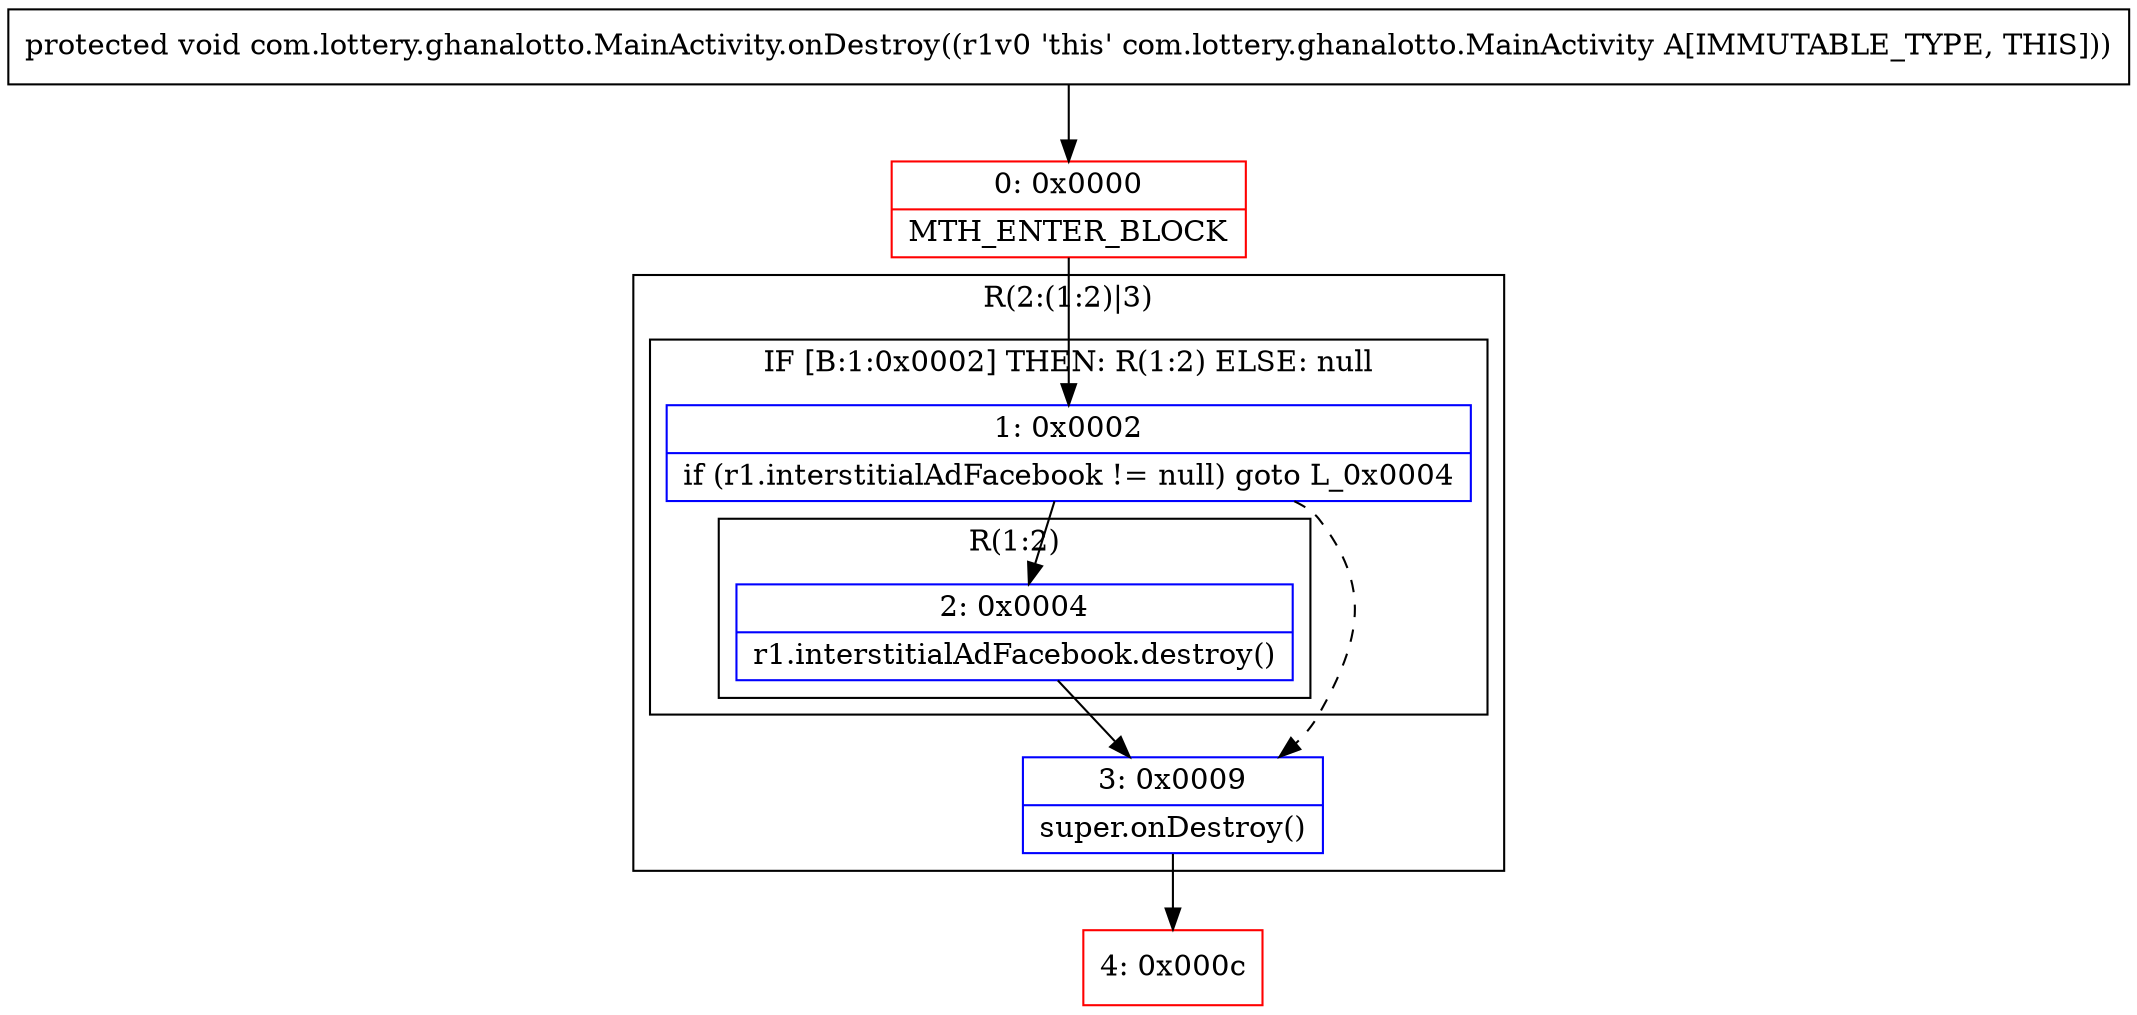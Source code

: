 digraph "CFG forcom.lottery.ghanalotto.MainActivity.onDestroy()V" {
subgraph cluster_Region_755578043 {
label = "R(2:(1:2)|3)";
node [shape=record,color=blue];
subgraph cluster_IfRegion_1294492574 {
label = "IF [B:1:0x0002] THEN: R(1:2) ELSE: null";
node [shape=record,color=blue];
Node_1 [shape=record,label="{1\:\ 0x0002|if (r1.interstitialAdFacebook != null) goto L_0x0004\l}"];
subgraph cluster_Region_1738427463 {
label = "R(1:2)";
node [shape=record,color=blue];
Node_2 [shape=record,label="{2\:\ 0x0004|r1.interstitialAdFacebook.destroy()\l}"];
}
}
Node_3 [shape=record,label="{3\:\ 0x0009|super.onDestroy()\l}"];
}
Node_0 [shape=record,color=red,label="{0\:\ 0x0000|MTH_ENTER_BLOCK\l}"];
Node_4 [shape=record,color=red,label="{4\:\ 0x000c}"];
MethodNode[shape=record,label="{protected void com.lottery.ghanalotto.MainActivity.onDestroy((r1v0 'this' com.lottery.ghanalotto.MainActivity A[IMMUTABLE_TYPE, THIS])) }"];
MethodNode -> Node_0;
Node_1 -> Node_2;
Node_1 -> Node_3[style=dashed];
Node_2 -> Node_3;
Node_3 -> Node_4;
Node_0 -> Node_1;
}

